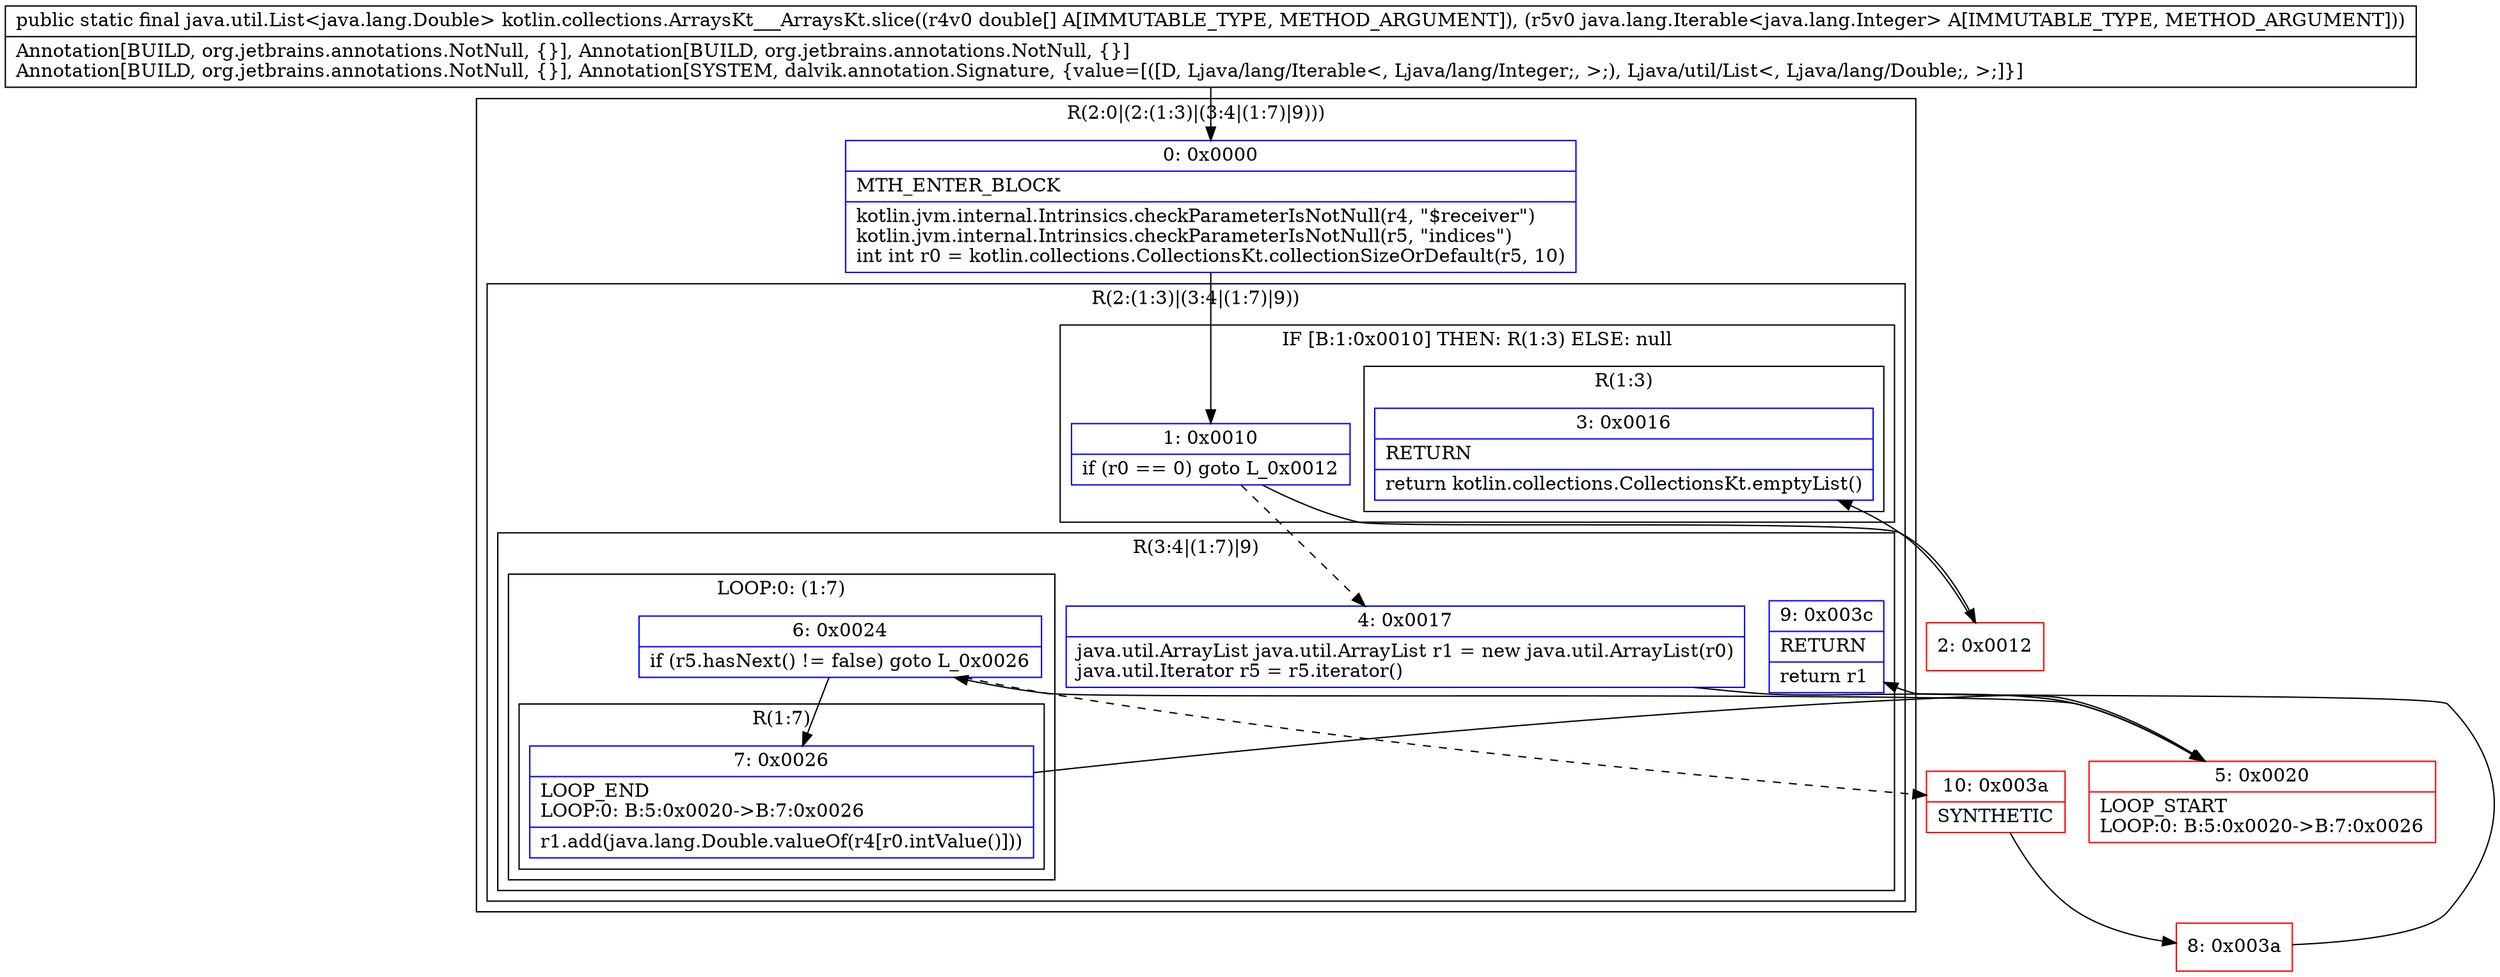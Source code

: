 digraph "CFG forkotlin.collections.ArraysKt___ArraysKt.slice([DLjava\/lang\/Iterable;)Ljava\/util\/List;" {
subgraph cluster_Region_1720072115 {
label = "R(2:0|(2:(1:3)|(3:4|(1:7)|9)))";
node [shape=record,color=blue];
Node_0 [shape=record,label="{0\:\ 0x0000|MTH_ENTER_BLOCK\l|kotlin.jvm.internal.Intrinsics.checkParameterIsNotNull(r4, \"$receiver\")\lkotlin.jvm.internal.Intrinsics.checkParameterIsNotNull(r5, \"indices\")\lint int r0 = kotlin.collections.CollectionsKt.collectionSizeOrDefault(r5, 10)\l}"];
subgraph cluster_Region_1017231836 {
label = "R(2:(1:3)|(3:4|(1:7)|9))";
node [shape=record,color=blue];
subgraph cluster_IfRegion_1905711759 {
label = "IF [B:1:0x0010] THEN: R(1:3) ELSE: null";
node [shape=record,color=blue];
Node_1 [shape=record,label="{1\:\ 0x0010|if (r0 == 0) goto L_0x0012\l}"];
subgraph cluster_Region_13839646 {
label = "R(1:3)";
node [shape=record,color=blue];
Node_3 [shape=record,label="{3\:\ 0x0016|RETURN\l|return kotlin.collections.CollectionsKt.emptyList()\l}"];
}
}
subgraph cluster_Region_1245192337 {
label = "R(3:4|(1:7)|9)";
node [shape=record,color=blue];
Node_4 [shape=record,label="{4\:\ 0x0017|java.util.ArrayList java.util.ArrayList r1 = new java.util.ArrayList(r0)\ljava.util.Iterator r5 = r5.iterator()\l}"];
subgraph cluster_LoopRegion_155704116 {
label = "LOOP:0: (1:7)";
node [shape=record,color=blue];
Node_6 [shape=record,label="{6\:\ 0x0024|if (r5.hasNext() != false) goto L_0x0026\l}"];
subgraph cluster_Region_665786375 {
label = "R(1:7)";
node [shape=record,color=blue];
Node_7 [shape=record,label="{7\:\ 0x0026|LOOP_END\lLOOP:0: B:5:0x0020\-\>B:7:0x0026\l|r1.add(java.lang.Double.valueOf(r4[r0.intValue()]))\l}"];
}
}
Node_9 [shape=record,label="{9\:\ 0x003c|RETURN\l|return r1\l}"];
}
}
}
Node_2 [shape=record,color=red,label="{2\:\ 0x0012}"];
Node_5 [shape=record,color=red,label="{5\:\ 0x0020|LOOP_START\lLOOP:0: B:5:0x0020\-\>B:7:0x0026\l}"];
Node_8 [shape=record,color=red,label="{8\:\ 0x003a}"];
Node_10 [shape=record,color=red,label="{10\:\ 0x003a|SYNTHETIC\l}"];
MethodNode[shape=record,label="{public static final java.util.List\<java.lang.Double\> kotlin.collections.ArraysKt___ArraysKt.slice((r4v0 double[] A[IMMUTABLE_TYPE, METHOD_ARGUMENT]), (r5v0 java.lang.Iterable\<java.lang.Integer\> A[IMMUTABLE_TYPE, METHOD_ARGUMENT]))  | Annotation[BUILD, org.jetbrains.annotations.NotNull, \{\}], Annotation[BUILD, org.jetbrains.annotations.NotNull, \{\}]\lAnnotation[BUILD, org.jetbrains.annotations.NotNull, \{\}], Annotation[SYSTEM, dalvik.annotation.Signature, \{value=[([D, Ljava\/lang\/Iterable\<, Ljava\/lang\/Integer;, \>;), Ljava\/util\/List\<, Ljava\/lang\/Double;, \>;]\}]\l}"];
MethodNode -> Node_0;
Node_0 -> Node_1;
Node_1 -> Node_2;
Node_1 -> Node_4[style=dashed];
Node_4 -> Node_5;
Node_6 -> Node_7;
Node_6 -> Node_10[style=dashed];
Node_7 -> Node_5;
Node_2 -> Node_3;
Node_5 -> Node_6;
Node_8 -> Node_9;
Node_10 -> Node_8;
}

